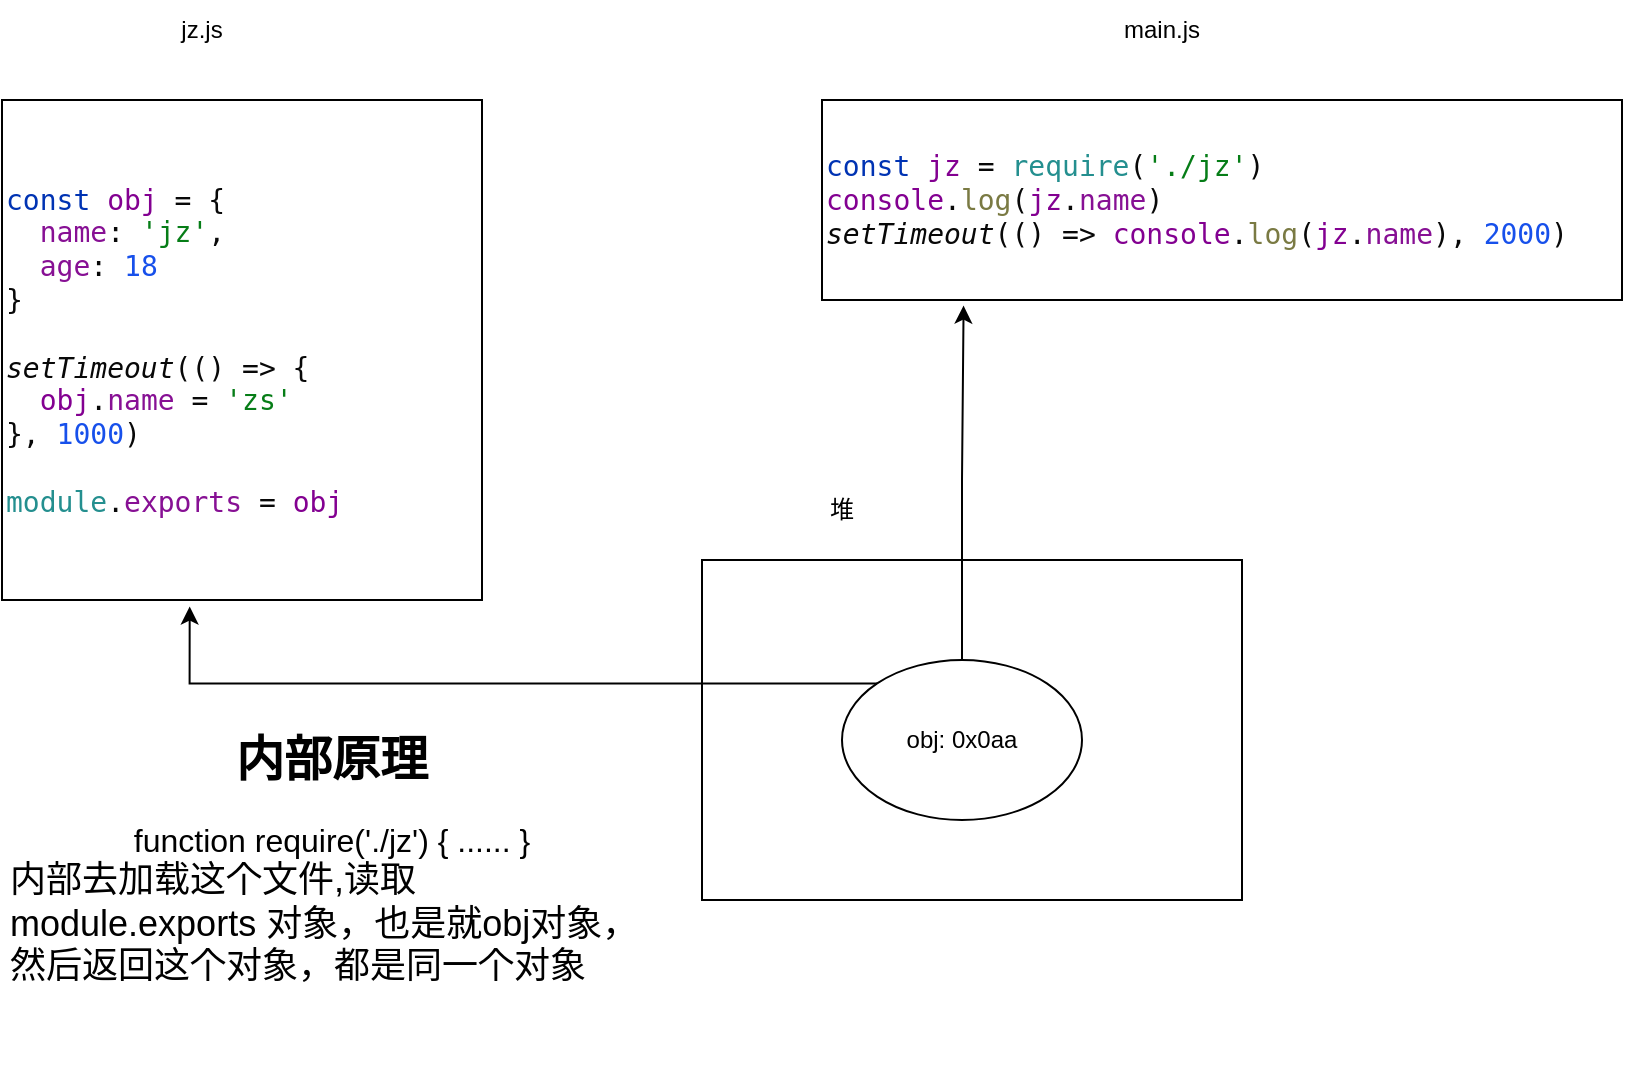 <mxfile version="15.5.4" type="embed"><diagram id="I8nlh1ZoyLKjNFEjsQBe" name="Page-1"><mxGraphModel dx="892" dy="509" grid="1" gridSize="10" guides="1" tooltips="1" connect="1" arrows="1" fold="1" page="1" pageScale="1" pageWidth="850" pageHeight="1100" math="0" shadow="0"><root><mxCell id="0"/><mxCell id="1" parent="0"/><mxCell id="2" value="&lt;pre style=&quot;background-color: #ffffff ; color: #080808 ; font-family: &amp;#34;fira code&amp;#34; , monospace ; font-size: 10.5pt&quot;&gt;&lt;span style=&quot;color: #0033b3&quot;&gt;const &lt;/span&gt;&lt;span style=&quot;color: #830091&quot;&gt;obj &lt;/span&gt;= {&lt;br&gt;  &lt;span style=&quot;color: #871094&quot;&gt;name&lt;/span&gt;: &lt;span style=&quot;color: #067d17&quot;&gt;'jz'&lt;/span&gt;,&lt;br&gt;  &lt;span style=&quot;color: #871094&quot;&gt;age&lt;/span&gt;: &lt;span style=&quot;color: #1750eb&quot;&gt;18&lt;br&gt;&lt;/span&gt;}&lt;br&gt;&lt;br&gt;&lt;span style=&quot;font-style: italic&quot;&gt;setTimeout&lt;/span&gt;(() =&amp;gt; {&lt;br&gt;  &lt;span style=&quot;color: #830091&quot;&gt;obj&lt;/span&gt;.&lt;span style=&quot;color: #871094&quot;&gt;name &lt;/span&gt;= &lt;span style=&quot;color: #067d17&quot;&gt;'zs'&lt;br&gt;&lt;/span&gt;}, &lt;span style=&quot;color: #1750eb&quot;&gt;1000&lt;/span&gt;)&lt;br&gt;&lt;br&gt;&lt;span style=&quot;color: #248f8f&quot;&gt;module&lt;/span&gt;.&lt;span style=&quot;color: #871094&quot;&gt;exports &lt;/span&gt;= &lt;span style=&quot;color: #830091&quot;&gt;obj&lt;/span&gt;&lt;/pre&gt;" style="rounded=0;whiteSpace=wrap;html=1;align=left;" vertex="1" parent="1"><mxGeometry x="60" y="80" width="240" height="250" as="geometry"/></mxCell><mxCell id="3" value="&lt;pre style=&quot;background-color: #ffffff ; color: #080808 ; font-family: &amp;#34;fira code&amp;#34; , monospace ; font-size: 10.5pt&quot;&gt;&lt;span style=&quot;color: #0033b3&quot;&gt;const &lt;/span&gt;&lt;span style=&quot;color: #830091&quot;&gt;jz &lt;/span&gt;= &lt;span style=&quot;color: #248f8f&quot;&gt;require&lt;/span&gt;(&lt;span style=&quot;color: #067d17&quot;&gt;'./jz'&lt;/span&gt;)&lt;br&gt;&lt;span style=&quot;color: #830091&quot;&gt;console&lt;/span&gt;.&lt;span style=&quot;color: #7a7a43&quot;&gt;log&lt;/span&gt;(&lt;span style=&quot;color: #830091&quot;&gt;jz&lt;/span&gt;.&lt;span style=&quot;color: #871094&quot;&gt;name&lt;/span&gt;)&lt;br&gt;&lt;span style=&quot;font-style: italic&quot;&gt;setTimeout&lt;/span&gt;(() =&amp;gt; &lt;span style=&quot;color: #830091&quot;&gt;console&lt;/span&gt;.&lt;span style=&quot;color: #7a7a43&quot;&gt;log&lt;/span&gt;(&lt;span style=&quot;color: #830091&quot;&gt;jz&lt;/span&gt;.&lt;span style=&quot;color: #871094&quot;&gt;name&lt;/span&gt;), &lt;span style=&quot;color: #1750eb&quot;&gt;2000&lt;/span&gt;)&lt;/pre&gt;" style="rounded=0;whiteSpace=wrap;html=1;align=left;" vertex="1" parent="1"><mxGeometry x="470" y="80" width="400" height="100" as="geometry"/></mxCell><mxCell id="4" value="" style="rounded=0;whiteSpace=wrap;html=1;align=left;" vertex="1" parent="1"><mxGeometry x="410" y="310" width="270" height="170" as="geometry"/></mxCell><mxCell id="5" value="jz.js&lt;br&gt;" style="text;html=1;strokeColor=none;fillColor=none;align=center;verticalAlign=middle;whiteSpace=wrap;rounded=0;" vertex="1" parent="1"><mxGeometry x="130" y="30" width="60" height="30" as="geometry"/></mxCell><mxCell id="6" value="main.js" style="text;html=1;strokeColor=none;fillColor=none;align=center;verticalAlign=middle;whiteSpace=wrap;rounded=0;" vertex="1" parent="1"><mxGeometry x="610" y="30" width="60" height="30" as="geometry"/></mxCell><mxCell id="8" value="堆" style="text;html=1;strokeColor=none;fillColor=none;align=center;verticalAlign=middle;whiteSpace=wrap;rounded=0;" vertex="1" parent="1"><mxGeometry x="450" y="270" width="60" height="30" as="geometry"/></mxCell><mxCell id="10" style="edgeStyle=orthogonalEdgeStyle;rounded=0;orthogonalLoop=1;jettySize=auto;html=1;exitX=0;exitY=0;exitDx=0;exitDy=0;entryX=0.391;entryY=1.013;entryDx=0;entryDy=0;entryPerimeter=0;" edge="1" parent="1" source="9" target="2"><mxGeometry relative="1" as="geometry"/></mxCell><mxCell id="11" style="edgeStyle=orthogonalEdgeStyle;rounded=0;orthogonalLoop=1;jettySize=auto;html=1;exitX=0.5;exitY=0;exitDx=0;exitDy=0;entryX=0.177;entryY=1.028;entryDx=0;entryDy=0;entryPerimeter=0;" edge="1" parent="1" source="9" target="3"><mxGeometry relative="1" as="geometry"/></mxCell><mxCell id="9" value="obj: 0x0aa" style="ellipse;whiteSpace=wrap;html=1;align=center;" vertex="1" parent="1"><mxGeometry x="480" y="360" width="120" height="80" as="geometry"/></mxCell><mxCell id="12" value="&lt;h1&gt;内部原理&lt;/h1&gt;&lt;div&gt;&lt;span style=&quot;font-size: 16px&quot;&gt;function require('./jz'&lt;/span&gt;&lt;span style=&quot;font-size: 16px&quot;&gt;) { ...... }&lt;/span&gt;&lt;/div&gt;&lt;div style=&quot;text-align: left&quot;&gt;&lt;span style=&quot;font-size: 18px&quot;&gt;内部去加载这个文件,&lt;/span&gt;&lt;span style=&quot;font-size: 18px&quot;&gt;读取module.exports 对象，也是就obj对象，然后返回这个对象，都是同一个对象&lt;/span&gt;&lt;/div&gt;&lt;div&gt;&lt;span style=&quot;font-size: 16px&quot;&gt;&lt;br&gt;&lt;/span&gt;&lt;/div&gt;&lt;div&gt;&lt;span style=&quot;font-size: 16px&quot;&gt;&lt;br&gt;&lt;/span&gt;&lt;/div&gt;&lt;div&gt;&lt;span style=&quot;font-size: 16px&quot;&gt;&lt;br&gt;&lt;/span&gt;&lt;/div&gt;&lt;div&gt;&lt;span style=&quot;font-size: 16px&quot;&gt;}&lt;/span&gt;&lt;/div&gt;" style="text;html=1;strokeColor=none;fillColor=none;spacing=5;spacingTop=-20;whiteSpace=wrap;overflow=hidden;rounded=0;align=center;" vertex="1" parent="1"><mxGeometry x="60" y="390" width="330" height="180" as="geometry"/></mxCell></root></mxGraphModel></diagram></mxfile>